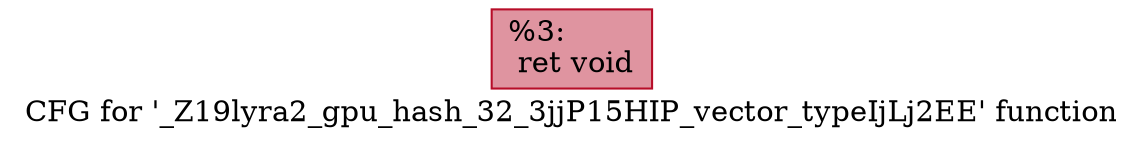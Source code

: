 digraph "CFG for '_Z19lyra2_gpu_hash_32_3jjP15HIP_vector_typeIjLj2EE' function" {
	label="CFG for '_Z19lyra2_gpu_hash_32_3jjP15HIP_vector_typeIjLj2EE' function";

	Node0x47b22a0 [shape=record,color="#b70d28ff", style=filled, fillcolor="#b70d2870",label="{%3:\l  ret void\l}"];
}
